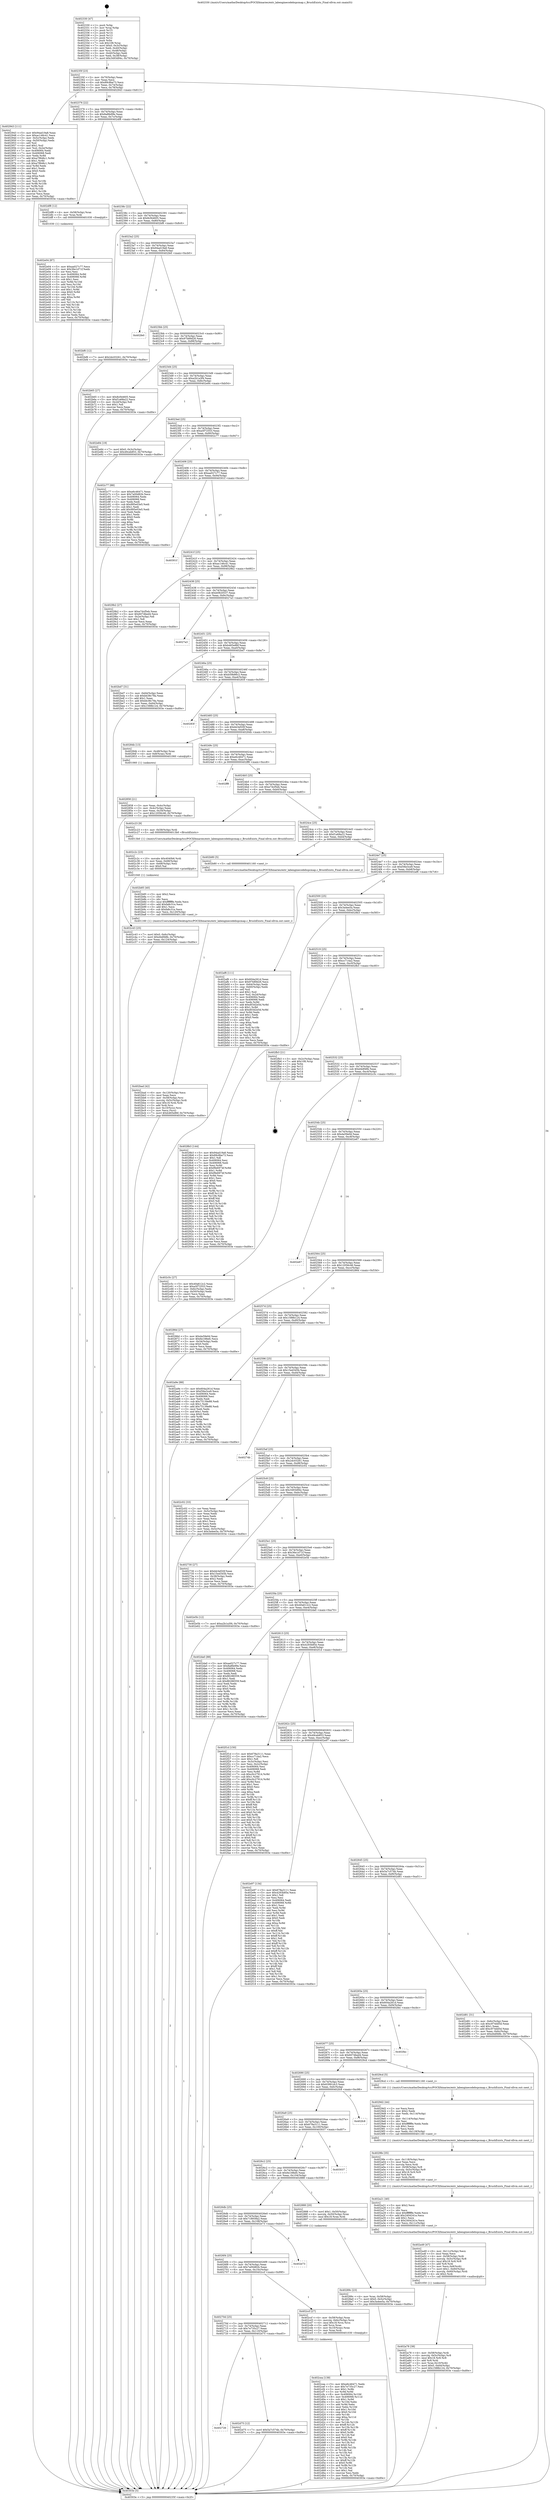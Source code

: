 digraph "0x402330" {
  label = "0x402330 (/mnt/c/Users/mathe/Desktop/tcc/POCII/binaries/extr_labenginecodebspcmap.c_BrushExists_Final-ollvm.out::main(0))"
  labelloc = "t"
  node[shape=record]

  Entry [label="",width=0.3,height=0.3,shape=circle,fillcolor=black,style=filled]
  "0x40235f" [label="{
     0x40235f [23]\l
     | [instrs]\l
     &nbsp;&nbsp;0x40235f \<+3\>: mov -0x70(%rbp),%eax\l
     &nbsp;&nbsp;0x402362 \<+2\>: mov %eax,%ecx\l
     &nbsp;&nbsp;0x402364 \<+6\>: sub $0x89c8be73,%ecx\l
     &nbsp;&nbsp;0x40236a \<+3\>: mov %eax,-0x74(%rbp)\l
     &nbsp;&nbsp;0x40236d \<+3\>: mov %ecx,-0x78(%rbp)\l
     &nbsp;&nbsp;0x402370 \<+6\>: je 0000000000402943 \<main+0x613\>\l
  }"]
  "0x402943" [label="{
     0x402943 [111]\l
     | [instrs]\l
     &nbsp;&nbsp;0x402943 \<+5\>: mov $0x94ad19a8,%eax\l
     &nbsp;&nbsp;0x402948 \<+5\>: mov $0xac146c41,%ecx\l
     &nbsp;&nbsp;0x40294d \<+3\>: mov -0x5c(%rbp),%edx\l
     &nbsp;&nbsp;0x402950 \<+3\>: cmp -0x50(%rbp),%edx\l
     &nbsp;&nbsp;0x402953 \<+4\>: setl %sil\l
     &nbsp;&nbsp;0x402957 \<+4\>: and $0x1,%sil\l
     &nbsp;&nbsp;0x40295b \<+4\>: mov %sil,-0x2e(%rbp)\l
     &nbsp;&nbsp;0x40295f \<+7\>: mov 0x406064,%edx\l
     &nbsp;&nbsp;0x402966 \<+7\>: mov 0x406068,%edi\l
     &nbsp;&nbsp;0x40296d \<+3\>: mov %edx,%r8d\l
     &nbsp;&nbsp;0x402970 \<+7\>: add $0xa7f848c1,%r8d\l
     &nbsp;&nbsp;0x402977 \<+4\>: sub $0x1,%r8d\l
     &nbsp;&nbsp;0x40297b \<+7\>: sub $0xa7f848c1,%r8d\l
     &nbsp;&nbsp;0x402982 \<+4\>: imul %r8d,%edx\l
     &nbsp;&nbsp;0x402986 \<+3\>: and $0x1,%edx\l
     &nbsp;&nbsp;0x402989 \<+3\>: cmp $0x0,%edx\l
     &nbsp;&nbsp;0x40298c \<+4\>: sete %sil\l
     &nbsp;&nbsp;0x402990 \<+3\>: cmp $0xa,%edi\l
     &nbsp;&nbsp;0x402993 \<+4\>: setl %r9b\l
     &nbsp;&nbsp;0x402997 \<+3\>: mov %sil,%r10b\l
     &nbsp;&nbsp;0x40299a \<+3\>: and %r9b,%r10b\l
     &nbsp;&nbsp;0x40299d \<+3\>: xor %r9b,%sil\l
     &nbsp;&nbsp;0x4029a0 \<+3\>: or %sil,%r10b\l
     &nbsp;&nbsp;0x4029a3 \<+4\>: test $0x1,%r10b\l
     &nbsp;&nbsp;0x4029a7 \<+3\>: cmovne %ecx,%eax\l
     &nbsp;&nbsp;0x4029aa \<+3\>: mov %eax,-0x70(%rbp)\l
     &nbsp;&nbsp;0x4029ad \<+5\>: jmp 000000000040303e \<main+0xd0e\>\l
  }"]
  "0x402376" [label="{
     0x402376 [22]\l
     | [instrs]\l
     &nbsp;&nbsp;0x402376 \<+5\>: jmp 000000000040237b \<main+0x4b\>\l
     &nbsp;&nbsp;0x40237b \<+3\>: mov -0x74(%rbp),%eax\l
     &nbsp;&nbsp;0x40237e \<+5\>: sub $0x8a8fe99e,%eax\l
     &nbsp;&nbsp;0x402383 \<+3\>: mov %eax,-0x7c(%rbp)\l
     &nbsp;&nbsp;0x402386 \<+6\>: je 0000000000402df8 \<main+0xac8\>\l
  }"]
  Exit [label="",width=0.3,height=0.3,shape=circle,fillcolor=black,style=filled,peripheries=2]
  "0x402df8" [label="{
     0x402df8 [12]\l
     | [instrs]\l
     &nbsp;&nbsp;0x402df8 \<+4\>: mov -0x58(%rbp),%rax\l
     &nbsp;&nbsp;0x402dfc \<+3\>: mov %rax,%rdi\l
     &nbsp;&nbsp;0x402dff \<+5\>: call 0000000000401030 \<free@plt\>\l
     | [calls]\l
     &nbsp;&nbsp;0x401030 \{1\} (unknown)\l
  }"]
  "0x40238c" [label="{
     0x40238c [22]\l
     | [instrs]\l
     &nbsp;&nbsp;0x40238c \<+5\>: jmp 0000000000402391 \<main+0x61\>\l
     &nbsp;&nbsp;0x402391 \<+3\>: mov -0x74(%rbp),%eax\l
     &nbsp;&nbsp;0x402394 \<+5\>: sub $0x8cf44605,%eax\l
     &nbsp;&nbsp;0x402399 \<+3\>: mov %eax,-0x80(%rbp)\l
     &nbsp;&nbsp;0x40239c \<+6\>: je 0000000000402bf6 \<main+0x8c6\>\l
  }"]
  "0x402e04" [label="{
     0x402e04 [87]\l
     | [instrs]\l
     &nbsp;&nbsp;0x402e04 \<+5\>: mov $0xaa027c77,%ecx\l
     &nbsp;&nbsp;0x402e09 \<+5\>: mov $0x36e1d71f,%edx\l
     &nbsp;&nbsp;0x402e0e \<+2\>: xor %esi,%esi\l
     &nbsp;&nbsp;0x402e10 \<+8\>: mov 0x406064,%r8d\l
     &nbsp;&nbsp;0x402e18 \<+8\>: mov 0x406068,%r9d\l
     &nbsp;&nbsp;0x402e20 \<+3\>: sub $0x1,%esi\l
     &nbsp;&nbsp;0x402e23 \<+3\>: mov %r8d,%r10d\l
     &nbsp;&nbsp;0x402e26 \<+3\>: add %esi,%r10d\l
     &nbsp;&nbsp;0x402e29 \<+4\>: imul %r10d,%r8d\l
     &nbsp;&nbsp;0x402e2d \<+4\>: and $0x1,%r8d\l
     &nbsp;&nbsp;0x402e31 \<+4\>: cmp $0x0,%r8d\l
     &nbsp;&nbsp;0x402e35 \<+4\>: sete %r11b\l
     &nbsp;&nbsp;0x402e39 \<+4\>: cmp $0xa,%r9d\l
     &nbsp;&nbsp;0x402e3d \<+3\>: setl %bl\l
     &nbsp;&nbsp;0x402e40 \<+3\>: mov %r11b,%r14b\l
     &nbsp;&nbsp;0x402e43 \<+3\>: and %bl,%r14b\l
     &nbsp;&nbsp;0x402e46 \<+3\>: xor %bl,%r11b\l
     &nbsp;&nbsp;0x402e49 \<+3\>: or %r11b,%r14b\l
     &nbsp;&nbsp;0x402e4c \<+4\>: test $0x1,%r14b\l
     &nbsp;&nbsp;0x402e50 \<+3\>: cmovne %edx,%ecx\l
     &nbsp;&nbsp;0x402e53 \<+3\>: mov %ecx,-0x70(%rbp)\l
     &nbsp;&nbsp;0x402e56 \<+5\>: jmp 000000000040303e \<main+0xd0e\>\l
  }"]
  "0x402bf6" [label="{
     0x402bf6 [12]\l
     | [instrs]\l
     &nbsp;&nbsp;0x402bf6 \<+7\>: movl $0x2dc03261,-0x70(%rbp)\l
     &nbsp;&nbsp;0x402bfd \<+5\>: jmp 000000000040303e \<main+0xd0e\>\l
  }"]
  "0x4023a2" [label="{
     0x4023a2 [25]\l
     | [instrs]\l
     &nbsp;&nbsp;0x4023a2 \<+5\>: jmp 00000000004023a7 \<main+0x77\>\l
     &nbsp;&nbsp;0x4023a7 \<+3\>: mov -0x74(%rbp),%eax\l
     &nbsp;&nbsp;0x4023aa \<+5\>: sub $0x94ad19a8,%eax\l
     &nbsp;&nbsp;0x4023af \<+6\>: mov %eax,-0x84(%rbp)\l
     &nbsp;&nbsp;0x4023b5 \<+6\>: je 0000000000402fe0 \<main+0xcb0\>\l
  }"]
  "0x402726" [label="{
     0x402726\l
  }", style=dashed]
  "0x402fe0" [label="{
     0x402fe0\l
  }", style=dashed]
  "0x4023bb" [label="{
     0x4023bb [25]\l
     | [instrs]\l
     &nbsp;&nbsp;0x4023bb \<+5\>: jmp 00000000004023c0 \<main+0x90\>\l
     &nbsp;&nbsp;0x4023c0 \<+3\>: mov -0x74(%rbp),%eax\l
     &nbsp;&nbsp;0x4023c3 \<+5\>: sub $0x97b89d26,%eax\l
     &nbsp;&nbsp;0x4023c8 \<+6\>: mov %eax,-0x88(%rbp)\l
     &nbsp;&nbsp;0x4023ce \<+6\>: je 0000000000402b65 \<main+0x835\>\l
  }"]
  "0x402d75" [label="{
     0x402d75 [12]\l
     | [instrs]\l
     &nbsp;&nbsp;0x402d75 \<+7\>: movl $0x5a7c574b,-0x70(%rbp)\l
     &nbsp;&nbsp;0x402d7c \<+5\>: jmp 000000000040303e \<main+0xd0e\>\l
  }"]
  "0x402b65" [label="{
     0x402b65 [27]\l
     | [instrs]\l
     &nbsp;&nbsp;0x402b65 \<+5\>: mov $0x8cf44605,%eax\l
     &nbsp;&nbsp;0x402b6a \<+5\>: mov $0xf1a68a22,%ecx\l
     &nbsp;&nbsp;0x402b6f \<+3\>: mov -0x2d(%rbp),%dl\l
     &nbsp;&nbsp;0x402b72 \<+3\>: test $0x1,%dl\l
     &nbsp;&nbsp;0x402b75 \<+3\>: cmovne %ecx,%eax\l
     &nbsp;&nbsp;0x402b78 \<+3\>: mov %eax,-0x70(%rbp)\l
     &nbsp;&nbsp;0x402b7b \<+5\>: jmp 000000000040303e \<main+0xd0e\>\l
  }"]
  "0x4023d4" [label="{
     0x4023d4 [25]\l
     | [instrs]\l
     &nbsp;&nbsp;0x4023d4 \<+5\>: jmp 00000000004023d9 \<main+0xa9\>\l
     &nbsp;&nbsp;0x4023d9 \<+3\>: mov -0x74(%rbp),%eax\l
     &nbsp;&nbsp;0x4023dc \<+5\>: sub $0xa2b1a3f4,%eax\l
     &nbsp;&nbsp;0x4023e1 \<+6\>: mov %eax,-0x8c(%rbp)\l
     &nbsp;&nbsp;0x4023e7 \<+6\>: je 0000000000402e84 \<main+0xb54\>\l
  }"]
  "0x402cea" [label="{
     0x402cea [139]\l
     | [instrs]\l
     &nbsp;&nbsp;0x402cea \<+5\>: mov $0xe6c46471,%edx\l
     &nbsp;&nbsp;0x402cef \<+5\>: mov $0x7e735c27,%esi\l
     &nbsp;&nbsp;0x402cf4 \<+3\>: mov $0x1,%r8b\l
     &nbsp;&nbsp;0x402cf7 \<+3\>: xor %r9d,%r9d\l
     &nbsp;&nbsp;0x402cfa \<+8\>: mov 0x406064,%r10d\l
     &nbsp;&nbsp;0x402d02 \<+8\>: mov 0x406068,%r11d\l
     &nbsp;&nbsp;0x402d0a \<+4\>: sub $0x1,%r9d\l
     &nbsp;&nbsp;0x402d0e \<+3\>: mov %r10d,%ebx\l
     &nbsp;&nbsp;0x402d11 \<+3\>: add %r9d,%ebx\l
     &nbsp;&nbsp;0x402d14 \<+4\>: imul %ebx,%r10d\l
     &nbsp;&nbsp;0x402d18 \<+4\>: and $0x1,%r10d\l
     &nbsp;&nbsp;0x402d1c \<+4\>: cmp $0x0,%r10d\l
     &nbsp;&nbsp;0x402d20 \<+4\>: sete %r14b\l
     &nbsp;&nbsp;0x402d24 \<+4\>: cmp $0xa,%r11d\l
     &nbsp;&nbsp;0x402d28 \<+4\>: setl %r15b\l
     &nbsp;&nbsp;0x402d2c \<+3\>: mov %r14b,%r12b\l
     &nbsp;&nbsp;0x402d2f \<+4\>: xor $0xff,%r12b\l
     &nbsp;&nbsp;0x402d33 \<+3\>: mov %r15b,%r13b\l
     &nbsp;&nbsp;0x402d36 \<+4\>: xor $0xff,%r13b\l
     &nbsp;&nbsp;0x402d3a \<+4\>: xor $0x0,%r8b\l
     &nbsp;&nbsp;0x402d3e \<+3\>: mov %r12b,%al\l
     &nbsp;&nbsp;0x402d41 \<+2\>: and $0x0,%al\l
     &nbsp;&nbsp;0x402d43 \<+3\>: and %r8b,%r14b\l
     &nbsp;&nbsp;0x402d46 \<+3\>: mov %r13b,%cl\l
     &nbsp;&nbsp;0x402d49 \<+3\>: and $0x0,%cl\l
     &nbsp;&nbsp;0x402d4c \<+3\>: and %r8b,%r15b\l
     &nbsp;&nbsp;0x402d4f \<+3\>: or %r14b,%al\l
     &nbsp;&nbsp;0x402d52 \<+3\>: or %r15b,%cl\l
     &nbsp;&nbsp;0x402d55 \<+2\>: xor %cl,%al\l
     &nbsp;&nbsp;0x402d57 \<+3\>: or %r13b,%r12b\l
     &nbsp;&nbsp;0x402d5a \<+4\>: xor $0xff,%r12b\l
     &nbsp;&nbsp;0x402d5e \<+4\>: or $0x0,%r8b\l
     &nbsp;&nbsp;0x402d62 \<+3\>: and %r8b,%r12b\l
     &nbsp;&nbsp;0x402d65 \<+3\>: or %r12b,%al\l
     &nbsp;&nbsp;0x402d68 \<+2\>: test $0x1,%al\l
     &nbsp;&nbsp;0x402d6a \<+3\>: cmovne %esi,%edx\l
     &nbsp;&nbsp;0x402d6d \<+3\>: mov %edx,-0x70(%rbp)\l
     &nbsp;&nbsp;0x402d70 \<+5\>: jmp 000000000040303e \<main+0xd0e\>\l
  }"]
  "0x402e84" [label="{
     0x402e84 [19]\l
     | [instrs]\l
     &nbsp;&nbsp;0x402e84 \<+7\>: movl $0x0,-0x3c(%rbp)\l
     &nbsp;&nbsp;0x402e8b \<+7\>: movl $0x49ceb853,-0x70(%rbp)\l
     &nbsp;&nbsp;0x402e92 \<+5\>: jmp 000000000040303e \<main+0xd0e\>\l
  }"]
  "0x4023ed" [label="{
     0x4023ed [25]\l
     | [instrs]\l
     &nbsp;&nbsp;0x4023ed \<+5\>: jmp 00000000004023f2 \<main+0xc2\>\l
     &nbsp;&nbsp;0x4023f2 \<+3\>: mov -0x74(%rbp),%eax\l
     &nbsp;&nbsp;0x4023f5 \<+5\>: sub $0xa5f72553,%eax\l
     &nbsp;&nbsp;0x4023fa \<+6\>: mov %eax,-0x90(%rbp)\l
     &nbsp;&nbsp;0x402400 \<+6\>: je 0000000000402c77 \<main+0x947\>\l
  }"]
  "0x40270d" [label="{
     0x40270d [25]\l
     | [instrs]\l
     &nbsp;&nbsp;0x40270d \<+5\>: jmp 0000000000402712 \<main+0x3e2\>\l
     &nbsp;&nbsp;0x402712 \<+3\>: mov -0x74(%rbp),%eax\l
     &nbsp;&nbsp;0x402715 \<+5\>: sub $0x7e735c27,%eax\l
     &nbsp;&nbsp;0x40271a \<+6\>: mov %eax,-0x110(%rbp)\l
     &nbsp;&nbsp;0x402720 \<+6\>: je 0000000000402d75 \<main+0xa45\>\l
  }"]
  "0x402c77" [label="{
     0x402c77 [88]\l
     | [instrs]\l
     &nbsp;&nbsp;0x402c77 \<+5\>: mov $0xe6c46471,%eax\l
     &nbsp;&nbsp;0x402c7c \<+5\>: mov $0x7a00d82b,%ecx\l
     &nbsp;&nbsp;0x402c81 \<+7\>: mov 0x406064,%edx\l
     &nbsp;&nbsp;0x402c88 \<+7\>: mov 0x406068,%esi\l
     &nbsp;&nbsp;0x402c8f \<+2\>: mov %edx,%edi\l
     &nbsp;&nbsp;0x402c91 \<+6\>: sub $0x995e03e5,%edi\l
     &nbsp;&nbsp;0x402c97 \<+3\>: sub $0x1,%edi\l
     &nbsp;&nbsp;0x402c9a \<+6\>: add $0x995e03e5,%edi\l
     &nbsp;&nbsp;0x402ca0 \<+3\>: imul %edi,%edx\l
     &nbsp;&nbsp;0x402ca3 \<+3\>: and $0x1,%edx\l
     &nbsp;&nbsp;0x402ca6 \<+3\>: cmp $0x0,%edx\l
     &nbsp;&nbsp;0x402ca9 \<+4\>: sete %r8b\l
     &nbsp;&nbsp;0x402cad \<+3\>: cmp $0xa,%esi\l
     &nbsp;&nbsp;0x402cb0 \<+4\>: setl %r9b\l
     &nbsp;&nbsp;0x402cb4 \<+3\>: mov %r8b,%r10b\l
     &nbsp;&nbsp;0x402cb7 \<+3\>: and %r9b,%r10b\l
     &nbsp;&nbsp;0x402cba \<+3\>: xor %r9b,%r8b\l
     &nbsp;&nbsp;0x402cbd \<+3\>: or %r8b,%r10b\l
     &nbsp;&nbsp;0x402cc0 \<+4\>: test $0x1,%r10b\l
     &nbsp;&nbsp;0x402cc4 \<+3\>: cmovne %ecx,%eax\l
     &nbsp;&nbsp;0x402cc7 \<+3\>: mov %eax,-0x70(%rbp)\l
     &nbsp;&nbsp;0x402cca \<+5\>: jmp 000000000040303e \<main+0xd0e\>\l
  }"]
  "0x402406" [label="{
     0x402406 [25]\l
     | [instrs]\l
     &nbsp;&nbsp;0x402406 \<+5\>: jmp 000000000040240b \<main+0xdb\>\l
     &nbsp;&nbsp;0x40240b \<+3\>: mov -0x74(%rbp),%eax\l
     &nbsp;&nbsp;0x40240e \<+5\>: sub $0xaa027c77,%eax\l
     &nbsp;&nbsp;0x402413 \<+6\>: mov %eax,-0x94(%rbp)\l
     &nbsp;&nbsp;0x402419 \<+6\>: je 000000000040301f \<main+0xcef\>\l
  }"]
  "0x402ccf" [label="{
     0x402ccf [27]\l
     | [instrs]\l
     &nbsp;&nbsp;0x402ccf \<+4\>: mov -0x58(%rbp),%rax\l
     &nbsp;&nbsp;0x402cd3 \<+4\>: movslq -0x6c(%rbp),%rcx\l
     &nbsp;&nbsp;0x402cd7 \<+4\>: imul $0x18,%rcx,%rcx\l
     &nbsp;&nbsp;0x402cdb \<+3\>: add %rcx,%rax\l
     &nbsp;&nbsp;0x402cde \<+4\>: mov 0x10(%rax),%rax\l
     &nbsp;&nbsp;0x402ce2 \<+3\>: mov %rax,%rdi\l
     &nbsp;&nbsp;0x402ce5 \<+5\>: call 0000000000401030 \<free@plt\>\l
     | [calls]\l
     &nbsp;&nbsp;0x401030 \{1\} (unknown)\l
  }"]
  "0x40301f" [label="{
     0x40301f\l
  }", style=dashed]
  "0x40241f" [label="{
     0x40241f [25]\l
     | [instrs]\l
     &nbsp;&nbsp;0x40241f \<+5\>: jmp 0000000000402424 \<main+0xf4\>\l
     &nbsp;&nbsp;0x402424 \<+3\>: mov -0x74(%rbp),%eax\l
     &nbsp;&nbsp;0x402427 \<+5\>: sub $0xac146c41,%eax\l
     &nbsp;&nbsp;0x40242c \<+6\>: mov %eax,-0x98(%rbp)\l
     &nbsp;&nbsp;0x402432 \<+6\>: je 00000000004029b2 \<main+0x682\>\l
  }"]
  "0x4026f4" [label="{
     0x4026f4 [25]\l
     | [instrs]\l
     &nbsp;&nbsp;0x4026f4 \<+5\>: jmp 00000000004026f9 \<main+0x3c9\>\l
     &nbsp;&nbsp;0x4026f9 \<+3\>: mov -0x74(%rbp),%eax\l
     &nbsp;&nbsp;0x4026fc \<+5\>: sub $0x7a00d82b,%eax\l
     &nbsp;&nbsp;0x402701 \<+6\>: mov %eax,-0x10c(%rbp)\l
     &nbsp;&nbsp;0x402707 \<+6\>: je 0000000000402ccf \<main+0x99f\>\l
  }"]
  "0x4029b2" [label="{
     0x4029b2 [27]\l
     | [instrs]\l
     &nbsp;&nbsp;0x4029b2 \<+5\>: mov $0xe7dcf5eb,%eax\l
     &nbsp;&nbsp;0x4029b7 \<+5\>: mov $0x607dbed4,%ecx\l
     &nbsp;&nbsp;0x4029bc \<+3\>: mov -0x2e(%rbp),%dl\l
     &nbsp;&nbsp;0x4029bf \<+3\>: test $0x1,%dl\l
     &nbsp;&nbsp;0x4029c2 \<+3\>: cmovne %ecx,%eax\l
     &nbsp;&nbsp;0x4029c5 \<+3\>: mov %eax,-0x70(%rbp)\l
     &nbsp;&nbsp;0x4029c8 \<+5\>: jmp 000000000040303e \<main+0xd0e\>\l
  }"]
  "0x402438" [label="{
     0x402438 [25]\l
     | [instrs]\l
     &nbsp;&nbsp;0x402438 \<+5\>: jmp 000000000040243d \<main+0x10d\>\l
     &nbsp;&nbsp;0x40243d \<+3\>: mov -0x74(%rbp),%eax\l
     &nbsp;&nbsp;0x402440 \<+5\>: sub $0xb0820537,%eax\l
     &nbsp;&nbsp;0x402445 \<+6\>: mov %eax,-0x9c(%rbp)\l
     &nbsp;&nbsp;0x40244b \<+6\>: je 00000000004027a3 \<main+0x473\>\l
  }"]
  "0x402e73" [label="{
     0x402e73\l
  }", style=dashed]
  "0x4027a3" [label="{
     0x4027a3\l
  }", style=dashed]
  "0x402451" [label="{
     0x402451 [25]\l
     | [instrs]\l
     &nbsp;&nbsp;0x402451 \<+5\>: jmp 0000000000402456 \<main+0x126\>\l
     &nbsp;&nbsp;0x402456 \<+3\>: mov -0x74(%rbp),%eax\l
     &nbsp;&nbsp;0x402459 \<+5\>: sub $0xb465e86f,%eax\l
     &nbsp;&nbsp;0x40245e \<+6\>: mov %eax,-0xa0(%rbp)\l
     &nbsp;&nbsp;0x402464 \<+6\>: je 0000000000402bd7 \<main+0x8a7\>\l
  }"]
  "0x402c43" [label="{
     0x402c43 [25]\l
     | [instrs]\l
     &nbsp;&nbsp;0x402c43 \<+7\>: movl $0x0,-0x6c(%rbp)\l
     &nbsp;&nbsp;0x402c4a \<+7\>: movl $0xd4df48b,-0x70(%rbp)\l
     &nbsp;&nbsp;0x402c51 \<+6\>: mov %eax,-0x124(%rbp)\l
     &nbsp;&nbsp;0x402c57 \<+5\>: jmp 000000000040303e \<main+0xd0e\>\l
  }"]
  "0x402bd7" [label="{
     0x402bd7 [31]\l
     | [instrs]\l
     &nbsp;&nbsp;0x402bd7 \<+3\>: mov -0x64(%rbp),%eax\l
     &nbsp;&nbsp;0x402bda \<+5\>: sub $0xbb38c78a,%eax\l
     &nbsp;&nbsp;0x402bdf \<+3\>: add $0x1,%eax\l
     &nbsp;&nbsp;0x402be2 \<+5\>: add $0xbb38c78a,%eax\l
     &nbsp;&nbsp;0x402be7 \<+3\>: mov %eax,-0x64(%rbp)\l
     &nbsp;&nbsp;0x402bea \<+7\>: movl $0x1588b124,-0x70(%rbp)\l
     &nbsp;&nbsp;0x402bf1 \<+5\>: jmp 000000000040303e \<main+0xd0e\>\l
  }"]
  "0x40246a" [label="{
     0x40246a [25]\l
     | [instrs]\l
     &nbsp;&nbsp;0x40246a \<+5\>: jmp 000000000040246f \<main+0x13f\>\l
     &nbsp;&nbsp;0x40246f \<+3\>: mov -0x74(%rbp),%eax\l
     &nbsp;&nbsp;0x402472 \<+5\>: sub $0xb59b86c2,%eax\l
     &nbsp;&nbsp;0x402477 \<+6\>: mov %eax,-0xa4(%rbp)\l
     &nbsp;&nbsp;0x40247d \<+6\>: je 000000000040283f \<main+0x50f\>\l
  }"]
  "0x402c2c" [label="{
     0x402c2c [23]\l
     | [instrs]\l
     &nbsp;&nbsp;0x402c2c \<+10\>: movabs $0x4040b6,%rdi\l
     &nbsp;&nbsp;0x402c36 \<+3\>: mov %eax,-0x68(%rbp)\l
     &nbsp;&nbsp;0x402c39 \<+3\>: mov -0x68(%rbp),%esi\l
     &nbsp;&nbsp;0x402c3c \<+2\>: mov $0x0,%al\l
     &nbsp;&nbsp;0x402c3e \<+5\>: call 0000000000401040 \<printf@plt\>\l
     | [calls]\l
     &nbsp;&nbsp;0x401040 \{1\} (unknown)\l
  }"]
  "0x40283f" [label="{
     0x40283f\l
  }", style=dashed]
  "0x402483" [label="{
     0x402483 [25]\l
     | [instrs]\l
     &nbsp;&nbsp;0x402483 \<+5\>: jmp 0000000000402488 \<main+0x158\>\l
     &nbsp;&nbsp;0x402488 \<+3\>: mov -0x74(%rbp),%eax\l
     &nbsp;&nbsp;0x40248b \<+5\>: sub $0xbb3ef20f,%eax\l
     &nbsp;&nbsp;0x402490 \<+6\>: mov %eax,-0xa8(%rbp)\l
     &nbsp;&nbsp;0x402496 \<+6\>: je 000000000040284b \<main+0x51b\>\l
  }"]
  "0x402bad" [label="{
     0x402bad [42]\l
     | [instrs]\l
     &nbsp;&nbsp;0x402bad \<+6\>: mov -0x120(%rbp),%ecx\l
     &nbsp;&nbsp;0x402bb3 \<+3\>: imul %eax,%ecx\l
     &nbsp;&nbsp;0x402bb6 \<+4\>: mov -0x58(%rbp),%rsi\l
     &nbsp;&nbsp;0x402bba \<+4\>: movslq -0x5c(%rbp),%rdi\l
     &nbsp;&nbsp;0x402bbe \<+4\>: imul $0x18,%rdi,%rdi\l
     &nbsp;&nbsp;0x402bc2 \<+3\>: add %rdi,%rsi\l
     &nbsp;&nbsp;0x402bc5 \<+4\>: mov 0x10(%rsi),%rsi\l
     &nbsp;&nbsp;0x402bc9 \<+2\>: mov %ecx,(%rsi)\l
     &nbsp;&nbsp;0x402bcb \<+7\>: movl $0xb465e86f,-0x70(%rbp)\l
     &nbsp;&nbsp;0x402bd2 \<+5\>: jmp 000000000040303e \<main+0xd0e\>\l
  }"]
  "0x40284b" [label="{
     0x40284b [13]\l
     | [instrs]\l
     &nbsp;&nbsp;0x40284b \<+4\>: mov -0x48(%rbp),%rax\l
     &nbsp;&nbsp;0x40284f \<+4\>: mov 0x8(%rax),%rdi\l
     &nbsp;&nbsp;0x402853 \<+5\>: call 0000000000401060 \<atoi@plt\>\l
     | [calls]\l
     &nbsp;&nbsp;0x401060 \{1\} (unknown)\l
  }"]
  "0x40249c" [label="{
     0x40249c [25]\l
     | [instrs]\l
     &nbsp;&nbsp;0x40249c \<+5\>: jmp 00000000004024a1 \<main+0x171\>\l
     &nbsp;&nbsp;0x4024a1 \<+3\>: mov -0x74(%rbp),%eax\l
     &nbsp;&nbsp;0x4024a4 \<+5\>: sub $0xe6c46471,%eax\l
     &nbsp;&nbsp;0x4024a9 \<+6\>: mov %eax,-0xac(%rbp)\l
     &nbsp;&nbsp;0x4024af \<+6\>: je 0000000000402ff8 \<main+0xcc8\>\l
  }"]
  "0x402b85" [label="{
     0x402b85 [40]\l
     | [instrs]\l
     &nbsp;&nbsp;0x402b85 \<+5\>: mov $0x2,%ecx\l
     &nbsp;&nbsp;0x402b8a \<+1\>: cltd\l
     &nbsp;&nbsp;0x402b8b \<+2\>: idiv %ecx\l
     &nbsp;&nbsp;0x402b8d \<+6\>: imul $0xfffffffe,%edx,%ecx\l
     &nbsp;&nbsp;0x402b93 \<+6\>: add $0xfa8c31e,%ecx\l
     &nbsp;&nbsp;0x402b99 \<+3\>: add $0x1,%ecx\l
     &nbsp;&nbsp;0x402b9c \<+6\>: sub $0xfa8c31e,%ecx\l
     &nbsp;&nbsp;0x402ba2 \<+6\>: mov %ecx,-0x120(%rbp)\l
     &nbsp;&nbsp;0x402ba8 \<+5\>: call 0000000000401160 \<next_i\>\l
     | [calls]\l
     &nbsp;&nbsp;0x401160 \{1\} (/mnt/c/Users/mathe/Desktop/tcc/POCII/binaries/extr_labenginecodebspcmap.c_BrushExists_Final-ollvm.out::next_i)\l
  }"]
  "0x402ff8" [label="{
     0x402ff8\l
  }", style=dashed]
  "0x4024b5" [label="{
     0x4024b5 [25]\l
     | [instrs]\l
     &nbsp;&nbsp;0x4024b5 \<+5\>: jmp 00000000004024ba \<main+0x18a\>\l
     &nbsp;&nbsp;0x4024ba \<+3\>: mov -0x74(%rbp),%eax\l
     &nbsp;&nbsp;0x4024bd \<+5\>: sub $0xe7dcf5eb,%eax\l
     &nbsp;&nbsp;0x4024c2 \<+6\>: mov %eax,-0xb0(%rbp)\l
     &nbsp;&nbsp;0x4024c8 \<+6\>: je 0000000000402c23 \<main+0x8f3\>\l
  }"]
  "0x402a78" [label="{
     0x402a78 [38]\l
     | [instrs]\l
     &nbsp;&nbsp;0x402a78 \<+4\>: mov -0x58(%rbp),%rdi\l
     &nbsp;&nbsp;0x402a7c \<+4\>: movslq -0x5c(%rbp),%r8\l
     &nbsp;&nbsp;0x402a80 \<+4\>: imul $0x18,%r8,%r8\l
     &nbsp;&nbsp;0x402a84 \<+3\>: add %r8,%rdi\l
     &nbsp;&nbsp;0x402a87 \<+4\>: mov %rax,0x10(%rdi)\l
     &nbsp;&nbsp;0x402a8b \<+7\>: movl $0x0,-0x64(%rbp)\l
     &nbsp;&nbsp;0x402a92 \<+7\>: movl $0x1588b124,-0x70(%rbp)\l
     &nbsp;&nbsp;0x402a99 \<+5\>: jmp 000000000040303e \<main+0xd0e\>\l
  }"]
  "0x402c23" [label="{
     0x402c23 [9]\l
     | [instrs]\l
     &nbsp;&nbsp;0x402c23 \<+4\>: mov -0x58(%rbp),%rdi\l
     &nbsp;&nbsp;0x402c27 \<+5\>: call 00000000004013b0 \<BrushExists\>\l
     | [calls]\l
     &nbsp;&nbsp;0x4013b0 \{1\} (/mnt/c/Users/mathe/Desktop/tcc/POCII/binaries/extr_labenginecodebspcmap.c_BrushExists_Final-ollvm.out::BrushExists)\l
  }"]
  "0x4024ce" [label="{
     0x4024ce [25]\l
     | [instrs]\l
     &nbsp;&nbsp;0x4024ce \<+5\>: jmp 00000000004024d3 \<main+0x1a3\>\l
     &nbsp;&nbsp;0x4024d3 \<+3\>: mov -0x74(%rbp),%eax\l
     &nbsp;&nbsp;0x4024d6 \<+5\>: sub $0xf1a68a22,%eax\l
     &nbsp;&nbsp;0x4024db \<+6\>: mov %eax,-0xb4(%rbp)\l
     &nbsp;&nbsp;0x4024e1 \<+6\>: je 0000000000402b80 \<main+0x850\>\l
  }"]
  "0x402a49" [label="{
     0x402a49 [47]\l
     | [instrs]\l
     &nbsp;&nbsp;0x402a49 \<+6\>: mov -0x11c(%rbp),%ecx\l
     &nbsp;&nbsp;0x402a4f \<+3\>: imul %eax,%ecx\l
     &nbsp;&nbsp;0x402a52 \<+4\>: mov -0x58(%rbp),%rdi\l
     &nbsp;&nbsp;0x402a56 \<+4\>: movslq -0x5c(%rbp),%r8\l
     &nbsp;&nbsp;0x402a5a \<+4\>: imul $0x18,%r8,%r8\l
     &nbsp;&nbsp;0x402a5e \<+3\>: add %r8,%rdi\l
     &nbsp;&nbsp;0x402a61 \<+3\>: mov %ecx,0x8(%rdi)\l
     &nbsp;&nbsp;0x402a64 \<+7\>: movl $0x1,-0x60(%rbp)\l
     &nbsp;&nbsp;0x402a6b \<+4\>: movslq -0x60(%rbp),%rdi\l
     &nbsp;&nbsp;0x402a6f \<+4\>: shl $0x2,%rdi\l
     &nbsp;&nbsp;0x402a73 \<+5\>: call 0000000000401050 \<malloc@plt\>\l
     | [calls]\l
     &nbsp;&nbsp;0x401050 \{1\} (unknown)\l
  }"]
  "0x402b80" [label="{
     0x402b80 [5]\l
     | [instrs]\l
     &nbsp;&nbsp;0x402b80 \<+5\>: call 0000000000401160 \<next_i\>\l
     | [calls]\l
     &nbsp;&nbsp;0x401160 \{1\} (/mnt/c/Users/mathe/Desktop/tcc/POCII/binaries/extr_labenginecodebspcmap.c_BrushExists_Final-ollvm.out::next_i)\l
  }"]
  "0x4024e7" [label="{
     0x4024e7 [25]\l
     | [instrs]\l
     &nbsp;&nbsp;0x4024e7 \<+5\>: jmp 00000000004024ec \<main+0x1bc\>\l
     &nbsp;&nbsp;0x4024ec \<+3\>: mov -0x74(%rbp),%eax\l
     &nbsp;&nbsp;0x4024ef \<+5\>: sub $0xf36e3ce9,%eax\l
     &nbsp;&nbsp;0x4024f4 \<+6\>: mov %eax,-0xb8(%rbp)\l
     &nbsp;&nbsp;0x4024fa \<+6\>: je 0000000000402af6 \<main+0x7c6\>\l
  }"]
  "0x402a21" [label="{
     0x402a21 [40]\l
     | [instrs]\l
     &nbsp;&nbsp;0x402a21 \<+5\>: mov $0x2,%ecx\l
     &nbsp;&nbsp;0x402a26 \<+1\>: cltd\l
     &nbsp;&nbsp;0x402a27 \<+2\>: idiv %ecx\l
     &nbsp;&nbsp;0x402a29 \<+6\>: imul $0xfffffffe,%edx,%ecx\l
     &nbsp;&nbsp;0x402a2f \<+6\>: add $0x2404241e,%ecx\l
     &nbsp;&nbsp;0x402a35 \<+3\>: add $0x1,%ecx\l
     &nbsp;&nbsp;0x402a38 \<+6\>: sub $0x2404241e,%ecx\l
     &nbsp;&nbsp;0x402a3e \<+6\>: mov %ecx,-0x11c(%rbp)\l
     &nbsp;&nbsp;0x402a44 \<+5\>: call 0000000000401160 \<next_i\>\l
     | [calls]\l
     &nbsp;&nbsp;0x401160 \{1\} (/mnt/c/Users/mathe/Desktop/tcc/POCII/binaries/extr_labenginecodebspcmap.c_BrushExists_Final-ollvm.out::next_i)\l
  }"]
  "0x402af6" [label="{
     0x402af6 [111]\l
     | [instrs]\l
     &nbsp;&nbsp;0x402af6 \<+5\>: mov $0x604a261d,%eax\l
     &nbsp;&nbsp;0x402afb \<+5\>: mov $0x97b89d26,%ecx\l
     &nbsp;&nbsp;0x402b00 \<+3\>: mov -0x64(%rbp),%edx\l
     &nbsp;&nbsp;0x402b03 \<+3\>: cmp -0x60(%rbp),%edx\l
     &nbsp;&nbsp;0x402b06 \<+4\>: setl %sil\l
     &nbsp;&nbsp;0x402b0a \<+4\>: and $0x1,%sil\l
     &nbsp;&nbsp;0x402b0e \<+4\>: mov %sil,-0x2d(%rbp)\l
     &nbsp;&nbsp;0x402b12 \<+7\>: mov 0x406064,%edx\l
     &nbsp;&nbsp;0x402b19 \<+7\>: mov 0x406068,%edi\l
     &nbsp;&nbsp;0x402b20 \<+3\>: mov %edx,%r8d\l
     &nbsp;&nbsp;0x402b23 \<+7\>: add $0xd03d2e5d,%r8d\l
     &nbsp;&nbsp;0x402b2a \<+4\>: sub $0x1,%r8d\l
     &nbsp;&nbsp;0x402b2e \<+7\>: sub $0xd03d2e5d,%r8d\l
     &nbsp;&nbsp;0x402b35 \<+4\>: imul %r8d,%edx\l
     &nbsp;&nbsp;0x402b39 \<+3\>: and $0x1,%edx\l
     &nbsp;&nbsp;0x402b3c \<+3\>: cmp $0x0,%edx\l
     &nbsp;&nbsp;0x402b3f \<+4\>: sete %sil\l
     &nbsp;&nbsp;0x402b43 \<+3\>: cmp $0xa,%edi\l
     &nbsp;&nbsp;0x402b46 \<+4\>: setl %r9b\l
     &nbsp;&nbsp;0x402b4a \<+3\>: mov %sil,%r10b\l
     &nbsp;&nbsp;0x402b4d \<+3\>: and %r9b,%r10b\l
     &nbsp;&nbsp;0x402b50 \<+3\>: xor %r9b,%sil\l
     &nbsp;&nbsp;0x402b53 \<+3\>: or %sil,%r10b\l
     &nbsp;&nbsp;0x402b56 \<+4\>: test $0x1,%r10b\l
     &nbsp;&nbsp;0x402b5a \<+3\>: cmovne %ecx,%eax\l
     &nbsp;&nbsp;0x402b5d \<+3\>: mov %eax,-0x70(%rbp)\l
     &nbsp;&nbsp;0x402b60 \<+5\>: jmp 000000000040303e \<main+0xd0e\>\l
  }"]
  "0x402500" [label="{
     0x402500 [25]\l
     | [instrs]\l
     &nbsp;&nbsp;0x402500 \<+5\>: jmp 0000000000402505 \<main+0x1d5\>\l
     &nbsp;&nbsp;0x402505 \<+3\>: mov -0x74(%rbp),%eax\l
     &nbsp;&nbsp;0x402508 \<+5\>: sub $0x3a4ee5a,%eax\l
     &nbsp;&nbsp;0x40250d \<+6\>: mov %eax,-0xbc(%rbp)\l
     &nbsp;&nbsp;0x402513 \<+6\>: je 00000000004028b3 \<main+0x583\>\l
  }"]
  "0x4029fe" [label="{
     0x4029fe [35]\l
     | [instrs]\l
     &nbsp;&nbsp;0x4029fe \<+6\>: mov -0x118(%rbp),%ecx\l
     &nbsp;&nbsp;0x402a04 \<+3\>: imul %eax,%ecx\l
     &nbsp;&nbsp;0x402a07 \<+3\>: movslq %ecx,%rdi\l
     &nbsp;&nbsp;0x402a0a \<+4\>: mov -0x58(%rbp),%r8\l
     &nbsp;&nbsp;0x402a0e \<+4\>: movslq -0x5c(%rbp),%r9\l
     &nbsp;&nbsp;0x402a12 \<+4\>: imul $0x18,%r9,%r9\l
     &nbsp;&nbsp;0x402a16 \<+3\>: add %r9,%r8\l
     &nbsp;&nbsp;0x402a19 \<+3\>: mov %rdi,(%r8)\l
     &nbsp;&nbsp;0x402a1c \<+5\>: call 0000000000401160 \<next_i\>\l
     | [calls]\l
     &nbsp;&nbsp;0x401160 \{1\} (/mnt/c/Users/mathe/Desktop/tcc/POCII/binaries/extr_labenginecodebspcmap.c_BrushExists_Final-ollvm.out::next_i)\l
  }"]
  "0x4028b3" [label="{
     0x4028b3 [144]\l
     | [instrs]\l
     &nbsp;&nbsp;0x4028b3 \<+5\>: mov $0x94ad19a8,%eax\l
     &nbsp;&nbsp;0x4028b8 \<+5\>: mov $0x89c8be73,%ecx\l
     &nbsp;&nbsp;0x4028bd \<+2\>: mov $0x1,%dl\l
     &nbsp;&nbsp;0x4028bf \<+7\>: mov 0x406064,%esi\l
     &nbsp;&nbsp;0x4028c6 \<+7\>: mov 0x406068,%edi\l
     &nbsp;&nbsp;0x4028cd \<+3\>: mov %esi,%r8d\l
     &nbsp;&nbsp;0x4028d0 \<+7\>: sub $0xf9e6974f,%r8d\l
     &nbsp;&nbsp;0x4028d7 \<+4\>: sub $0x1,%r8d\l
     &nbsp;&nbsp;0x4028db \<+7\>: add $0xf9e6974f,%r8d\l
     &nbsp;&nbsp;0x4028e2 \<+4\>: imul %r8d,%esi\l
     &nbsp;&nbsp;0x4028e6 \<+3\>: and $0x1,%esi\l
     &nbsp;&nbsp;0x4028e9 \<+3\>: cmp $0x0,%esi\l
     &nbsp;&nbsp;0x4028ec \<+4\>: sete %r9b\l
     &nbsp;&nbsp;0x4028f0 \<+3\>: cmp $0xa,%edi\l
     &nbsp;&nbsp;0x4028f3 \<+4\>: setl %r10b\l
     &nbsp;&nbsp;0x4028f7 \<+3\>: mov %r9b,%r11b\l
     &nbsp;&nbsp;0x4028fa \<+4\>: xor $0xff,%r11b\l
     &nbsp;&nbsp;0x4028fe \<+3\>: mov %r10b,%bl\l
     &nbsp;&nbsp;0x402901 \<+3\>: xor $0xff,%bl\l
     &nbsp;&nbsp;0x402904 \<+3\>: xor $0x0,%dl\l
     &nbsp;&nbsp;0x402907 \<+3\>: mov %r11b,%r14b\l
     &nbsp;&nbsp;0x40290a \<+4\>: and $0x0,%r14b\l
     &nbsp;&nbsp;0x40290e \<+3\>: and %dl,%r9b\l
     &nbsp;&nbsp;0x402911 \<+3\>: mov %bl,%r15b\l
     &nbsp;&nbsp;0x402914 \<+4\>: and $0x0,%r15b\l
     &nbsp;&nbsp;0x402918 \<+3\>: and %dl,%r10b\l
     &nbsp;&nbsp;0x40291b \<+3\>: or %r9b,%r14b\l
     &nbsp;&nbsp;0x40291e \<+3\>: or %r10b,%r15b\l
     &nbsp;&nbsp;0x402921 \<+3\>: xor %r15b,%r14b\l
     &nbsp;&nbsp;0x402924 \<+3\>: or %bl,%r11b\l
     &nbsp;&nbsp;0x402927 \<+4\>: xor $0xff,%r11b\l
     &nbsp;&nbsp;0x40292b \<+3\>: or $0x0,%dl\l
     &nbsp;&nbsp;0x40292e \<+3\>: and %dl,%r11b\l
     &nbsp;&nbsp;0x402931 \<+3\>: or %r11b,%r14b\l
     &nbsp;&nbsp;0x402934 \<+4\>: test $0x1,%r14b\l
     &nbsp;&nbsp;0x402938 \<+3\>: cmovne %ecx,%eax\l
     &nbsp;&nbsp;0x40293b \<+3\>: mov %eax,-0x70(%rbp)\l
     &nbsp;&nbsp;0x40293e \<+5\>: jmp 000000000040303e \<main+0xd0e\>\l
  }"]
  "0x402519" [label="{
     0x402519 [25]\l
     | [instrs]\l
     &nbsp;&nbsp;0x402519 \<+5\>: jmp 000000000040251e \<main+0x1ee\>\l
     &nbsp;&nbsp;0x40251e \<+3\>: mov -0x74(%rbp),%eax\l
     &nbsp;&nbsp;0x402521 \<+5\>: sub $0xcc714a2,%eax\l
     &nbsp;&nbsp;0x402526 \<+6\>: mov %eax,-0xc0(%rbp)\l
     &nbsp;&nbsp;0x40252c \<+6\>: je 0000000000402fb3 \<main+0xc83\>\l
  }"]
  "0x4029d2" [label="{
     0x4029d2 [44]\l
     | [instrs]\l
     &nbsp;&nbsp;0x4029d2 \<+2\>: xor %ecx,%ecx\l
     &nbsp;&nbsp;0x4029d4 \<+5\>: mov $0x2,%edx\l
     &nbsp;&nbsp;0x4029d9 \<+6\>: mov %edx,-0x114(%rbp)\l
     &nbsp;&nbsp;0x4029df \<+1\>: cltd\l
     &nbsp;&nbsp;0x4029e0 \<+6\>: mov -0x114(%rbp),%esi\l
     &nbsp;&nbsp;0x4029e6 \<+2\>: idiv %esi\l
     &nbsp;&nbsp;0x4029e8 \<+6\>: imul $0xfffffffe,%edx,%edx\l
     &nbsp;&nbsp;0x4029ee \<+3\>: sub $0x1,%ecx\l
     &nbsp;&nbsp;0x4029f1 \<+2\>: sub %ecx,%edx\l
     &nbsp;&nbsp;0x4029f3 \<+6\>: mov %edx,-0x118(%rbp)\l
     &nbsp;&nbsp;0x4029f9 \<+5\>: call 0000000000401160 \<next_i\>\l
     | [calls]\l
     &nbsp;&nbsp;0x401160 \{1\} (/mnt/c/Users/mathe/Desktop/tcc/POCII/binaries/extr_labenginecodebspcmap.c_BrushExists_Final-ollvm.out::next_i)\l
  }"]
  "0x402fb3" [label="{
     0x402fb3 [21]\l
     | [instrs]\l
     &nbsp;&nbsp;0x402fb3 \<+3\>: mov -0x2c(%rbp),%eax\l
     &nbsp;&nbsp;0x402fb6 \<+7\>: add $0x108,%rsp\l
     &nbsp;&nbsp;0x402fbd \<+1\>: pop %rbx\l
     &nbsp;&nbsp;0x402fbe \<+2\>: pop %r12\l
     &nbsp;&nbsp;0x402fc0 \<+2\>: pop %r13\l
     &nbsp;&nbsp;0x402fc2 \<+2\>: pop %r14\l
     &nbsp;&nbsp;0x402fc4 \<+2\>: pop %r15\l
     &nbsp;&nbsp;0x402fc6 \<+1\>: pop %rbp\l
     &nbsp;&nbsp;0x402fc7 \<+1\>: ret\l
  }"]
  "0x402532" [label="{
     0x402532 [25]\l
     | [instrs]\l
     &nbsp;&nbsp;0x402532 \<+5\>: jmp 0000000000402537 \<main+0x207\>\l
     &nbsp;&nbsp;0x402537 \<+3\>: mov -0x74(%rbp),%eax\l
     &nbsp;&nbsp;0x40253a \<+5\>: sub $0xd4df48b,%eax\l
     &nbsp;&nbsp;0x40253f \<+6\>: mov %eax,-0xc4(%rbp)\l
     &nbsp;&nbsp;0x402545 \<+6\>: je 0000000000402c5c \<main+0x92c\>\l
  }"]
  "0x40289c" [label="{
     0x40289c [23]\l
     | [instrs]\l
     &nbsp;&nbsp;0x40289c \<+4\>: mov %rax,-0x58(%rbp)\l
     &nbsp;&nbsp;0x4028a0 \<+7\>: movl $0x0,-0x5c(%rbp)\l
     &nbsp;&nbsp;0x4028a7 \<+7\>: movl $0x3a4ee5a,-0x70(%rbp)\l
     &nbsp;&nbsp;0x4028ae \<+5\>: jmp 000000000040303e \<main+0xd0e\>\l
  }"]
  "0x402c5c" [label="{
     0x402c5c [27]\l
     | [instrs]\l
     &nbsp;&nbsp;0x402c5c \<+5\>: mov $0x40a612c2,%eax\l
     &nbsp;&nbsp;0x402c61 \<+5\>: mov $0xa5f72553,%ecx\l
     &nbsp;&nbsp;0x402c66 \<+3\>: mov -0x6c(%rbp),%edx\l
     &nbsp;&nbsp;0x402c69 \<+3\>: cmp -0x50(%rbp),%edx\l
     &nbsp;&nbsp;0x402c6c \<+3\>: cmovl %ecx,%eax\l
     &nbsp;&nbsp;0x402c6f \<+3\>: mov %eax,-0x70(%rbp)\l
     &nbsp;&nbsp;0x402c72 \<+5\>: jmp 000000000040303e \<main+0xd0e\>\l
  }"]
  "0x40254b" [label="{
     0x40254b [25]\l
     | [instrs]\l
     &nbsp;&nbsp;0x40254b \<+5\>: jmp 0000000000402550 \<main+0x220\>\l
     &nbsp;&nbsp;0x402550 \<+3\>: mov -0x74(%rbp),%eax\l
     &nbsp;&nbsp;0x402553 \<+5\>: sub $0xda59e0d,%eax\l
     &nbsp;&nbsp;0x402558 \<+6\>: mov %eax,-0xc8(%rbp)\l
     &nbsp;&nbsp;0x40255e \<+6\>: je 0000000000402e67 \<main+0xb37\>\l
  }"]
  "0x4026db" [label="{
     0x4026db [25]\l
     | [instrs]\l
     &nbsp;&nbsp;0x4026db \<+5\>: jmp 00000000004026e0 \<main+0x3b0\>\l
     &nbsp;&nbsp;0x4026e0 \<+3\>: mov -0x74(%rbp),%eax\l
     &nbsp;&nbsp;0x4026e3 \<+5\>: sub $0x718939a2,%eax\l
     &nbsp;&nbsp;0x4026e8 \<+6\>: mov %eax,-0x108(%rbp)\l
     &nbsp;&nbsp;0x4026ee \<+6\>: je 0000000000402e73 \<main+0xb43\>\l
  }"]
  "0x402e67" [label="{
     0x402e67\l
  }", style=dashed]
  "0x402564" [label="{
     0x402564 [25]\l
     | [instrs]\l
     &nbsp;&nbsp;0x402564 \<+5\>: jmp 0000000000402569 \<main+0x239\>\l
     &nbsp;&nbsp;0x402569 \<+3\>: mov -0x74(%rbp),%eax\l
     &nbsp;&nbsp;0x40256c \<+5\>: sub $0x12056c46,%eax\l
     &nbsp;&nbsp;0x402571 \<+6\>: mov %eax,-0xcc(%rbp)\l
     &nbsp;&nbsp;0x402577 \<+6\>: je 000000000040286d \<main+0x53d\>\l
  }"]
  "0x402888" [label="{
     0x402888 [20]\l
     | [instrs]\l
     &nbsp;&nbsp;0x402888 \<+7\>: movl $0x1,-0x50(%rbp)\l
     &nbsp;&nbsp;0x40288f \<+4\>: movslq -0x50(%rbp),%rax\l
     &nbsp;&nbsp;0x402893 \<+4\>: imul $0x18,%rax,%rdi\l
     &nbsp;&nbsp;0x402897 \<+5\>: call 0000000000401050 \<malloc@plt\>\l
     | [calls]\l
     &nbsp;&nbsp;0x401050 \{1\} (unknown)\l
  }"]
  "0x40286d" [label="{
     0x40286d [27]\l
     | [instrs]\l
     &nbsp;&nbsp;0x40286d \<+5\>: mov $0xda59e0d,%eax\l
     &nbsp;&nbsp;0x402872 \<+5\>: mov $0x6e188efc,%ecx\l
     &nbsp;&nbsp;0x402877 \<+3\>: mov -0x34(%rbp),%edx\l
     &nbsp;&nbsp;0x40287a \<+3\>: cmp $0x0,%edx\l
     &nbsp;&nbsp;0x40287d \<+3\>: cmove %ecx,%eax\l
     &nbsp;&nbsp;0x402880 \<+3\>: mov %eax,-0x70(%rbp)\l
     &nbsp;&nbsp;0x402883 \<+5\>: jmp 000000000040303e \<main+0xd0e\>\l
  }"]
  "0x40257d" [label="{
     0x40257d [25]\l
     | [instrs]\l
     &nbsp;&nbsp;0x40257d \<+5\>: jmp 0000000000402582 \<main+0x252\>\l
     &nbsp;&nbsp;0x402582 \<+3\>: mov -0x74(%rbp),%eax\l
     &nbsp;&nbsp;0x402585 \<+5\>: sub $0x1588b124,%eax\l
     &nbsp;&nbsp;0x40258a \<+6\>: mov %eax,-0xd0(%rbp)\l
     &nbsp;&nbsp;0x402590 \<+6\>: je 0000000000402a9e \<main+0x76e\>\l
  }"]
  "0x4026c2" [label="{
     0x4026c2 [25]\l
     | [instrs]\l
     &nbsp;&nbsp;0x4026c2 \<+5\>: jmp 00000000004026c7 \<main+0x397\>\l
     &nbsp;&nbsp;0x4026c7 \<+3\>: mov -0x74(%rbp),%eax\l
     &nbsp;&nbsp;0x4026ca \<+5\>: sub $0x6e188efc,%eax\l
     &nbsp;&nbsp;0x4026cf \<+6\>: mov %eax,-0x104(%rbp)\l
     &nbsp;&nbsp;0x4026d5 \<+6\>: je 0000000000402888 \<main+0x558\>\l
  }"]
  "0x402a9e" [label="{
     0x402a9e [88]\l
     | [instrs]\l
     &nbsp;&nbsp;0x402a9e \<+5\>: mov $0x604a261d,%eax\l
     &nbsp;&nbsp;0x402aa3 \<+5\>: mov $0xf36e3ce9,%ecx\l
     &nbsp;&nbsp;0x402aa8 \<+7\>: mov 0x406064,%edx\l
     &nbsp;&nbsp;0x402aaf \<+7\>: mov 0x406068,%esi\l
     &nbsp;&nbsp;0x402ab6 \<+2\>: mov %edx,%edi\l
     &nbsp;&nbsp;0x402ab8 \<+6\>: sub $0x75139e88,%edi\l
     &nbsp;&nbsp;0x402abe \<+3\>: sub $0x1,%edi\l
     &nbsp;&nbsp;0x402ac1 \<+6\>: add $0x75139e88,%edi\l
     &nbsp;&nbsp;0x402ac7 \<+3\>: imul %edi,%edx\l
     &nbsp;&nbsp;0x402aca \<+3\>: and $0x1,%edx\l
     &nbsp;&nbsp;0x402acd \<+3\>: cmp $0x0,%edx\l
     &nbsp;&nbsp;0x402ad0 \<+4\>: sete %r8b\l
     &nbsp;&nbsp;0x402ad4 \<+3\>: cmp $0xa,%esi\l
     &nbsp;&nbsp;0x402ad7 \<+4\>: setl %r9b\l
     &nbsp;&nbsp;0x402adb \<+3\>: mov %r8b,%r10b\l
     &nbsp;&nbsp;0x402ade \<+3\>: and %r9b,%r10b\l
     &nbsp;&nbsp;0x402ae1 \<+3\>: xor %r9b,%r8b\l
     &nbsp;&nbsp;0x402ae4 \<+3\>: or %r8b,%r10b\l
     &nbsp;&nbsp;0x402ae7 \<+4\>: test $0x1,%r10b\l
     &nbsp;&nbsp;0x402aeb \<+3\>: cmovne %ecx,%eax\l
     &nbsp;&nbsp;0x402aee \<+3\>: mov %eax,-0x70(%rbp)\l
     &nbsp;&nbsp;0x402af1 \<+5\>: jmp 000000000040303e \<main+0xd0e\>\l
  }"]
  "0x402596" [label="{
     0x402596 [25]\l
     | [instrs]\l
     &nbsp;&nbsp;0x402596 \<+5\>: jmp 000000000040259b \<main+0x26b\>\l
     &nbsp;&nbsp;0x40259b \<+3\>: mov -0x74(%rbp),%eax\l
     &nbsp;&nbsp;0x40259e \<+5\>: sub $0x15ed345b,%eax\l
     &nbsp;&nbsp;0x4025a3 \<+6\>: mov %eax,-0xd4(%rbp)\l
     &nbsp;&nbsp;0x4025a9 \<+6\>: je 000000000040274b \<main+0x41b\>\l
  }"]
  "0x403037" [label="{
     0x403037\l
  }", style=dashed]
  "0x40274b" [label="{
     0x40274b\l
  }", style=dashed]
  "0x4025af" [label="{
     0x4025af [25]\l
     | [instrs]\l
     &nbsp;&nbsp;0x4025af \<+5\>: jmp 00000000004025b4 \<main+0x284\>\l
     &nbsp;&nbsp;0x4025b4 \<+3\>: mov -0x74(%rbp),%eax\l
     &nbsp;&nbsp;0x4025b7 \<+5\>: sub $0x2dc03261,%eax\l
     &nbsp;&nbsp;0x4025bc \<+6\>: mov %eax,-0xd8(%rbp)\l
     &nbsp;&nbsp;0x4025c2 \<+6\>: je 0000000000402c02 \<main+0x8d2\>\l
  }"]
  "0x4026a9" [label="{
     0x4026a9 [25]\l
     | [instrs]\l
     &nbsp;&nbsp;0x4026a9 \<+5\>: jmp 00000000004026ae \<main+0x37e\>\l
     &nbsp;&nbsp;0x4026ae \<+3\>: mov -0x74(%rbp),%eax\l
     &nbsp;&nbsp;0x4026b1 \<+5\>: sub $0x678a3111,%eax\l
     &nbsp;&nbsp;0x4026b6 \<+6\>: mov %eax,-0x100(%rbp)\l
     &nbsp;&nbsp;0x4026bc \<+6\>: je 0000000000403037 \<main+0xd07\>\l
  }"]
  "0x402c02" [label="{
     0x402c02 [33]\l
     | [instrs]\l
     &nbsp;&nbsp;0x402c02 \<+2\>: xor %eax,%eax\l
     &nbsp;&nbsp;0x402c04 \<+3\>: mov -0x5c(%rbp),%ecx\l
     &nbsp;&nbsp;0x402c07 \<+2\>: mov %eax,%edx\l
     &nbsp;&nbsp;0x402c09 \<+2\>: sub %ecx,%edx\l
     &nbsp;&nbsp;0x402c0b \<+2\>: mov %eax,%ecx\l
     &nbsp;&nbsp;0x402c0d \<+3\>: sub $0x1,%ecx\l
     &nbsp;&nbsp;0x402c10 \<+2\>: add %ecx,%edx\l
     &nbsp;&nbsp;0x402c12 \<+2\>: sub %edx,%eax\l
     &nbsp;&nbsp;0x402c14 \<+3\>: mov %eax,-0x5c(%rbp)\l
     &nbsp;&nbsp;0x402c17 \<+7\>: movl $0x3a4ee5a,-0x70(%rbp)\l
     &nbsp;&nbsp;0x402c1e \<+5\>: jmp 000000000040303e \<main+0xd0e\>\l
  }"]
  "0x4025c8" [label="{
     0x4025c8 [25]\l
     | [instrs]\l
     &nbsp;&nbsp;0x4025c8 \<+5\>: jmp 00000000004025cd \<main+0x29d\>\l
     &nbsp;&nbsp;0x4025cd \<+3\>: mov -0x74(%rbp),%eax\l
     &nbsp;&nbsp;0x4025d0 \<+5\>: sub $0x3493d94c,%eax\l
     &nbsp;&nbsp;0x4025d5 \<+6\>: mov %eax,-0xdc(%rbp)\l
     &nbsp;&nbsp;0x4025db \<+6\>: je 0000000000402730 \<main+0x400\>\l
  }"]
  "0x402fc8" [label="{
     0x402fc8\l
  }", style=dashed]
  "0x402730" [label="{
     0x402730 [27]\l
     | [instrs]\l
     &nbsp;&nbsp;0x402730 \<+5\>: mov $0xbb3ef20f,%eax\l
     &nbsp;&nbsp;0x402735 \<+5\>: mov $0x15ed345b,%ecx\l
     &nbsp;&nbsp;0x40273a \<+3\>: mov -0x38(%rbp),%edx\l
     &nbsp;&nbsp;0x40273d \<+3\>: cmp $0x2,%edx\l
     &nbsp;&nbsp;0x402740 \<+3\>: cmovne %ecx,%eax\l
     &nbsp;&nbsp;0x402743 \<+3\>: mov %eax,-0x70(%rbp)\l
     &nbsp;&nbsp;0x402746 \<+5\>: jmp 000000000040303e \<main+0xd0e\>\l
  }"]
  "0x4025e1" [label="{
     0x4025e1 [25]\l
     | [instrs]\l
     &nbsp;&nbsp;0x4025e1 \<+5\>: jmp 00000000004025e6 \<main+0x2b6\>\l
     &nbsp;&nbsp;0x4025e6 \<+3\>: mov -0x74(%rbp),%eax\l
     &nbsp;&nbsp;0x4025e9 \<+5\>: sub $0x36e1d71f,%eax\l
     &nbsp;&nbsp;0x4025ee \<+6\>: mov %eax,-0xe0(%rbp)\l
     &nbsp;&nbsp;0x4025f4 \<+6\>: je 0000000000402e5b \<main+0xb2b\>\l
  }"]
  "0x40303e" [label="{
     0x40303e [5]\l
     | [instrs]\l
     &nbsp;&nbsp;0x40303e \<+5\>: jmp 000000000040235f \<main+0x2f\>\l
  }"]
  "0x402330" [label="{
     0x402330 [47]\l
     | [instrs]\l
     &nbsp;&nbsp;0x402330 \<+1\>: push %rbp\l
     &nbsp;&nbsp;0x402331 \<+3\>: mov %rsp,%rbp\l
     &nbsp;&nbsp;0x402334 \<+2\>: push %r15\l
     &nbsp;&nbsp;0x402336 \<+2\>: push %r14\l
     &nbsp;&nbsp;0x402338 \<+2\>: push %r13\l
     &nbsp;&nbsp;0x40233a \<+2\>: push %r12\l
     &nbsp;&nbsp;0x40233c \<+1\>: push %rbx\l
     &nbsp;&nbsp;0x40233d \<+7\>: sub $0x108,%rsp\l
     &nbsp;&nbsp;0x402344 \<+7\>: movl $0x0,-0x3c(%rbp)\l
     &nbsp;&nbsp;0x40234b \<+3\>: mov %edi,-0x40(%rbp)\l
     &nbsp;&nbsp;0x40234e \<+4\>: mov %rsi,-0x48(%rbp)\l
     &nbsp;&nbsp;0x402352 \<+3\>: mov -0x40(%rbp),%edi\l
     &nbsp;&nbsp;0x402355 \<+3\>: mov %edi,-0x38(%rbp)\l
     &nbsp;&nbsp;0x402358 \<+7\>: movl $0x3493d94c,-0x70(%rbp)\l
  }"]
  "0x402858" [label="{
     0x402858 [21]\l
     | [instrs]\l
     &nbsp;&nbsp;0x402858 \<+3\>: mov %eax,-0x4c(%rbp)\l
     &nbsp;&nbsp;0x40285b \<+3\>: mov -0x4c(%rbp),%eax\l
     &nbsp;&nbsp;0x40285e \<+3\>: mov %eax,-0x34(%rbp)\l
     &nbsp;&nbsp;0x402861 \<+7\>: movl $0x12056c46,-0x70(%rbp)\l
     &nbsp;&nbsp;0x402868 \<+5\>: jmp 000000000040303e \<main+0xd0e\>\l
  }"]
  "0x402690" [label="{
     0x402690 [25]\l
     | [instrs]\l
     &nbsp;&nbsp;0x402690 \<+5\>: jmp 0000000000402695 \<main+0x365\>\l
     &nbsp;&nbsp;0x402695 \<+3\>: mov -0x74(%rbp),%eax\l
     &nbsp;&nbsp;0x402698 \<+5\>: sub $0x63991dc3,%eax\l
     &nbsp;&nbsp;0x40269d \<+6\>: mov %eax,-0xfc(%rbp)\l
     &nbsp;&nbsp;0x4026a3 \<+6\>: je 0000000000402fc8 \<main+0xc98\>\l
  }"]
  "0x402e5b" [label="{
     0x402e5b [12]\l
     | [instrs]\l
     &nbsp;&nbsp;0x402e5b \<+7\>: movl $0xa2b1a3f4,-0x70(%rbp)\l
     &nbsp;&nbsp;0x402e62 \<+5\>: jmp 000000000040303e \<main+0xd0e\>\l
  }"]
  "0x4025fa" [label="{
     0x4025fa [25]\l
     | [instrs]\l
     &nbsp;&nbsp;0x4025fa \<+5\>: jmp 00000000004025ff \<main+0x2cf\>\l
     &nbsp;&nbsp;0x4025ff \<+3\>: mov -0x74(%rbp),%eax\l
     &nbsp;&nbsp;0x402602 \<+5\>: sub $0x40a612c2,%eax\l
     &nbsp;&nbsp;0x402607 \<+6\>: mov %eax,-0xe4(%rbp)\l
     &nbsp;&nbsp;0x40260d \<+6\>: je 0000000000402da0 \<main+0xa70\>\l
  }"]
  "0x4029cd" [label="{
     0x4029cd [5]\l
     | [instrs]\l
     &nbsp;&nbsp;0x4029cd \<+5\>: call 0000000000401160 \<next_i\>\l
     | [calls]\l
     &nbsp;&nbsp;0x401160 \{1\} (/mnt/c/Users/mathe/Desktop/tcc/POCII/binaries/extr_labenginecodebspcmap.c_BrushExists_Final-ollvm.out::next_i)\l
  }"]
  "0x402da0" [label="{
     0x402da0 [88]\l
     | [instrs]\l
     &nbsp;&nbsp;0x402da0 \<+5\>: mov $0xaa027c77,%eax\l
     &nbsp;&nbsp;0x402da5 \<+5\>: mov $0x8a8fe99e,%ecx\l
     &nbsp;&nbsp;0x402daa \<+7\>: mov 0x406064,%edx\l
     &nbsp;&nbsp;0x402db1 \<+7\>: mov 0x406068,%esi\l
     &nbsp;&nbsp;0x402db8 \<+2\>: mov %edx,%edi\l
     &nbsp;&nbsp;0x402dba \<+6\>: add $0x86286559,%edi\l
     &nbsp;&nbsp;0x402dc0 \<+3\>: sub $0x1,%edi\l
     &nbsp;&nbsp;0x402dc3 \<+6\>: sub $0x86286559,%edi\l
     &nbsp;&nbsp;0x402dc9 \<+3\>: imul %edi,%edx\l
     &nbsp;&nbsp;0x402dcc \<+3\>: and $0x1,%edx\l
     &nbsp;&nbsp;0x402dcf \<+3\>: cmp $0x0,%edx\l
     &nbsp;&nbsp;0x402dd2 \<+4\>: sete %r8b\l
     &nbsp;&nbsp;0x402dd6 \<+3\>: cmp $0xa,%esi\l
     &nbsp;&nbsp;0x402dd9 \<+4\>: setl %r9b\l
     &nbsp;&nbsp;0x402ddd \<+3\>: mov %r8b,%r10b\l
     &nbsp;&nbsp;0x402de0 \<+3\>: and %r9b,%r10b\l
     &nbsp;&nbsp;0x402de3 \<+3\>: xor %r9b,%r8b\l
     &nbsp;&nbsp;0x402de6 \<+3\>: or %r8b,%r10b\l
     &nbsp;&nbsp;0x402de9 \<+4\>: test $0x1,%r10b\l
     &nbsp;&nbsp;0x402ded \<+3\>: cmovne %ecx,%eax\l
     &nbsp;&nbsp;0x402df0 \<+3\>: mov %eax,-0x70(%rbp)\l
     &nbsp;&nbsp;0x402df3 \<+5\>: jmp 000000000040303e \<main+0xd0e\>\l
  }"]
  "0x402613" [label="{
     0x402613 [25]\l
     | [instrs]\l
     &nbsp;&nbsp;0x402613 \<+5\>: jmp 0000000000402618 \<main+0x2e8\>\l
     &nbsp;&nbsp;0x402618 \<+3\>: mov -0x74(%rbp),%eax\l
     &nbsp;&nbsp;0x40261b \<+5\>: sub $0x4293b85e,%eax\l
     &nbsp;&nbsp;0x402620 \<+6\>: mov %eax,-0xe8(%rbp)\l
     &nbsp;&nbsp;0x402626 \<+6\>: je 0000000000402f1d \<main+0xbed\>\l
  }"]
  "0x402677" [label="{
     0x402677 [25]\l
     | [instrs]\l
     &nbsp;&nbsp;0x402677 \<+5\>: jmp 000000000040267c \<main+0x34c\>\l
     &nbsp;&nbsp;0x40267c \<+3\>: mov -0x74(%rbp),%eax\l
     &nbsp;&nbsp;0x40267f \<+5\>: sub $0x607dbed4,%eax\l
     &nbsp;&nbsp;0x402684 \<+6\>: mov %eax,-0xf8(%rbp)\l
     &nbsp;&nbsp;0x40268a \<+6\>: je 00000000004029cd \<main+0x69d\>\l
  }"]
  "0x402f1d" [label="{
     0x402f1d [150]\l
     | [instrs]\l
     &nbsp;&nbsp;0x402f1d \<+5\>: mov $0x678a3111,%eax\l
     &nbsp;&nbsp;0x402f22 \<+5\>: mov $0xcc714a2,%ecx\l
     &nbsp;&nbsp;0x402f27 \<+2\>: mov $0x1,%dl\l
     &nbsp;&nbsp;0x402f29 \<+3\>: mov -0x3c(%rbp),%esi\l
     &nbsp;&nbsp;0x402f2c \<+3\>: mov %esi,-0x2c(%rbp)\l
     &nbsp;&nbsp;0x402f2f \<+7\>: mov 0x406064,%esi\l
     &nbsp;&nbsp;0x402f36 \<+7\>: mov 0x406068,%edi\l
     &nbsp;&nbsp;0x402f3d \<+3\>: mov %esi,%r8d\l
     &nbsp;&nbsp;0x402f40 \<+7\>: sub $0xc0c27914,%r8d\l
     &nbsp;&nbsp;0x402f47 \<+4\>: sub $0x1,%r8d\l
     &nbsp;&nbsp;0x402f4b \<+7\>: add $0xc0c27914,%r8d\l
     &nbsp;&nbsp;0x402f52 \<+4\>: imul %r8d,%esi\l
     &nbsp;&nbsp;0x402f56 \<+3\>: and $0x1,%esi\l
     &nbsp;&nbsp;0x402f59 \<+3\>: cmp $0x0,%esi\l
     &nbsp;&nbsp;0x402f5c \<+4\>: sete %r9b\l
     &nbsp;&nbsp;0x402f60 \<+3\>: cmp $0xa,%edi\l
     &nbsp;&nbsp;0x402f63 \<+4\>: setl %r10b\l
     &nbsp;&nbsp;0x402f67 \<+3\>: mov %r9b,%r11b\l
     &nbsp;&nbsp;0x402f6a \<+4\>: xor $0xff,%r11b\l
     &nbsp;&nbsp;0x402f6e \<+3\>: mov %r10b,%bl\l
     &nbsp;&nbsp;0x402f71 \<+3\>: xor $0xff,%bl\l
     &nbsp;&nbsp;0x402f74 \<+3\>: xor $0x0,%dl\l
     &nbsp;&nbsp;0x402f77 \<+3\>: mov %r11b,%r14b\l
     &nbsp;&nbsp;0x402f7a \<+4\>: and $0x0,%r14b\l
     &nbsp;&nbsp;0x402f7e \<+3\>: and %dl,%r9b\l
     &nbsp;&nbsp;0x402f81 \<+3\>: mov %bl,%r15b\l
     &nbsp;&nbsp;0x402f84 \<+4\>: and $0x0,%r15b\l
     &nbsp;&nbsp;0x402f88 \<+3\>: and %dl,%r10b\l
     &nbsp;&nbsp;0x402f8b \<+3\>: or %r9b,%r14b\l
     &nbsp;&nbsp;0x402f8e \<+3\>: or %r10b,%r15b\l
     &nbsp;&nbsp;0x402f91 \<+3\>: xor %r15b,%r14b\l
     &nbsp;&nbsp;0x402f94 \<+3\>: or %bl,%r11b\l
     &nbsp;&nbsp;0x402f97 \<+4\>: xor $0xff,%r11b\l
     &nbsp;&nbsp;0x402f9b \<+3\>: or $0x0,%dl\l
     &nbsp;&nbsp;0x402f9e \<+3\>: and %dl,%r11b\l
     &nbsp;&nbsp;0x402fa1 \<+3\>: or %r11b,%r14b\l
     &nbsp;&nbsp;0x402fa4 \<+4\>: test $0x1,%r14b\l
     &nbsp;&nbsp;0x402fa8 \<+3\>: cmovne %ecx,%eax\l
     &nbsp;&nbsp;0x402fab \<+3\>: mov %eax,-0x70(%rbp)\l
     &nbsp;&nbsp;0x402fae \<+5\>: jmp 000000000040303e \<main+0xd0e\>\l
  }"]
  "0x40262c" [label="{
     0x40262c [25]\l
     | [instrs]\l
     &nbsp;&nbsp;0x40262c \<+5\>: jmp 0000000000402631 \<main+0x301\>\l
     &nbsp;&nbsp;0x402631 \<+3\>: mov -0x74(%rbp),%eax\l
     &nbsp;&nbsp;0x402634 \<+5\>: sub $0x49ceb853,%eax\l
     &nbsp;&nbsp;0x402639 \<+6\>: mov %eax,-0xec(%rbp)\l
     &nbsp;&nbsp;0x40263f \<+6\>: je 0000000000402e97 \<main+0xb67\>\l
  }"]
  "0x402fec" [label="{
     0x402fec\l
  }", style=dashed]
  "0x402e97" [label="{
     0x402e97 [134]\l
     | [instrs]\l
     &nbsp;&nbsp;0x402e97 \<+5\>: mov $0x678a3111,%eax\l
     &nbsp;&nbsp;0x402e9c \<+5\>: mov $0x4293b85e,%ecx\l
     &nbsp;&nbsp;0x402ea1 \<+2\>: mov $0x1,%dl\l
     &nbsp;&nbsp;0x402ea3 \<+2\>: xor %esi,%esi\l
     &nbsp;&nbsp;0x402ea5 \<+7\>: mov 0x406064,%edi\l
     &nbsp;&nbsp;0x402eac \<+8\>: mov 0x406068,%r8d\l
     &nbsp;&nbsp;0x402eb4 \<+3\>: sub $0x1,%esi\l
     &nbsp;&nbsp;0x402eb7 \<+3\>: mov %edi,%r9d\l
     &nbsp;&nbsp;0x402eba \<+3\>: add %esi,%r9d\l
     &nbsp;&nbsp;0x402ebd \<+4\>: imul %r9d,%edi\l
     &nbsp;&nbsp;0x402ec1 \<+3\>: and $0x1,%edi\l
     &nbsp;&nbsp;0x402ec4 \<+3\>: cmp $0x0,%edi\l
     &nbsp;&nbsp;0x402ec7 \<+4\>: sete %r10b\l
     &nbsp;&nbsp;0x402ecb \<+4\>: cmp $0xa,%r8d\l
     &nbsp;&nbsp;0x402ecf \<+4\>: setl %r11b\l
     &nbsp;&nbsp;0x402ed3 \<+3\>: mov %r10b,%bl\l
     &nbsp;&nbsp;0x402ed6 \<+3\>: xor $0xff,%bl\l
     &nbsp;&nbsp;0x402ed9 \<+3\>: mov %r11b,%r14b\l
     &nbsp;&nbsp;0x402edc \<+4\>: xor $0xff,%r14b\l
     &nbsp;&nbsp;0x402ee0 \<+3\>: xor $0x1,%dl\l
     &nbsp;&nbsp;0x402ee3 \<+3\>: mov %bl,%r15b\l
     &nbsp;&nbsp;0x402ee6 \<+4\>: and $0xff,%r15b\l
     &nbsp;&nbsp;0x402eea \<+3\>: and %dl,%r10b\l
     &nbsp;&nbsp;0x402eed \<+3\>: mov %r14b,%r12b\l
     &nbsp;&nbsp;0x402ef0 \<+4\>: and $0xff,%r12b\l
     &nbsp;&nbsp;0x402ef4 \<+3\>: and %dl,%r11b\l
     &nbsp;&nbsp;0x402ef7 \<+3\>: or %r10b,%r15b\l
     &nbsp;&nbsp;0x402efa \<+3\>: or %r11b,%r12b\l
     &nbsp;&nbsp;0x402efd \<+3\>: xor %r12b,%r15b\l
     &nbsp;&nbsp;0x402f00 \<+3\>: or %r14b,%bl\l
     &nbsp;&nbsp;0x402f03 \<+3\>: xor $0xff,%bl\l
     &nbsp;&nbsp;0x402f06 \<+3\>: or $0x1,%dl\l
     &nbsp;&nbsp;0x402f09 \<+2\>: and %dl,%bl\l
     &nbsp;&nbsp;0x402f0b \<+3\>: or %bl,%r15b\l
     &nbsp;&nbsp;0x402f0e \<+4\>: test $0x1,%r15b\l
     &nbsp;&nbsp;0x402f12 \<+3\>: cmovne %ecx,%eax\l
     &nbsp;&nbsp;0x402f15 \<+3\>: mov %eax,-0x70(%rbp)\l
     &nbsp;&nbsp;0x402f18 \<+5\>: jmp 000000000040303e \<main+0xd0e\>\l
  }"]
  "0x402645" [label="{
     0x402645 [25]\l
     | [instrs]\l
     &nbsp;&nbsp;0x402645 \<+5\>: jmp 000000000040264a \<main+0x31a\>\l
     &nbsp;&nbsp;0x40264a \<+3\>: mov -0x74(%rbp),%eax\l
     &nbsp;&nbsp;0x40264d \<+5\>: sub $0x5a7c574b,%eax\l
     &nbsp;&nbsp;0x402652 \<+6\>: mov %eax,-0xf0(%rbp)\l
     &nbsp;&nbsp;0x402658 \<+6\>: je 0000000000402d81 \<main+0xa51\>\l
  }"]
  "0x40265e" [label="{
     0x40265e [25]\l
     | [instrs]\l
     &nbsp;&nbsp;0x40265e \<+5\>: jmp 0000000000402663 \<main+0x333\>\l
     &nbsp;&nbsp;0x402663 \<+3\>: mov -0x74(%rbp),%eax\l
     &nbsp;&nbsp;0x402666 \<+5\>: sub $0x604a261d,%eax\l
     &nbsp;&nbsp;0x40266b \<+6\>: mov %eax,-0xf4(%rbp)\l
     &nbsp;&nbsp;0x402671 \<+6\>: je 0000000000402fec \<main+0xcbc\>\l
  }"]
  "0x402d81" [label="{
     0x402d81 [31]\l
     | [instrs]\l
     &nbsp;&nbsp;0x402d81 \<+3\>: mov -0x6c(%rbp),%eax\l
     &nbsp;&nbsp;0x402d84 \<+5\>: sub $0xc974dd5d,%eax\l
     &nbsp;&nbsp;0x402d89 \<+3\>: add $0x1,%eax\l
     &nbsp;&nbsp;0x402d8c \<+5\>: add $0xc974dd5d,%eax\l
     &nbsp;&nbsp;0x402d91 \<+3\>: mov %eax,-0x6c(%rbp)\l
     &nbsp;&nbsp;0x402d94 \<+7\>: movl $0xd4df48b,-0x70(%rbp)\l
     &nbsp;&nbsp;0x402d9b \<+5\>: jmp 000000000040303e \<main+0xd0e\>\l
  }"]
  Entry -> "0x402330" [label=" 1"]
  "0x40235f" -> "0x402943" [label=" 2"]
  "0x40235f" -> "0x402376" [label=" 33"]
  "0x402fb3" -> Exit [label=" 1"]
  "0x402376" -> "0x402df8" [label=" 1"]
  "0x402376" -> "0x40238c" [label=" 32"]
  "0x402f1d" -> "0x40303e" [label=" 1"]
  "0x40238c" -> "0x402bf6" [label=" 1"]
  "0x40238c" -> "0x4023a2" [label=" 31"]
  "0x402e97" -> "0x40303e" [label=" 1"]
  "0x4023a2" -> "0x402fe0" [label=" 0"]
  "0x4023a2" -> "0x4023bb" [label=" 31"]
  "0x402e84" -> "0x40303e" [label=" 1"]
  "0x4023bb" -> "0x402b65" [label=" 2"]
  "0x4023bb" -> "0x4023d4" [label=" 29"]
  "0x402e5b" -> "0x40303e" [label=" 1"]
  "0x4023d4" -> "0x402e84" [label=" 1"]
  "0x4023d4" -> "0x4023ed" [label=" 28"]
  "0x402df8" -> "0x402e04" [label=" 1"]
  "0x4023ed" -> "0x402c77" [label=" 1"]
  "0x4023ed" -> "0x402406" [label=" 27"]
  "0x402da0" -> "0x40303e" [label=" 1"]
  "0x402406" -> "0x40301f" [label=" 0"]
  "0x402406" -> "0x40241f" [label=" 27"]
  "0x402d81" -> "0x40303e" [label=" 1"]
  "0x40241f" -> "0x4029b2" [label=" 2"]
  "0x40241f" -> "0x402438" [label=" 25"]
  "0x40270d" -> "0x402726" [label=" 0"]
  "0x402438" -> "0x4027a3" [label=" 0"]
  "0x402438" -> "0x402451" [label=" 25"]
  "0x40270d" -> "0x402d75" [label=" 1"]
  "0x402451" -> "0x402bd7" [label=" 1"]
  "0x402451" -> "0x40246a" [label=" 24"]
  "0x402cea" -> "0x40303e" [label=" 1"]
  "0x40246a" -> "0x40283f" [label=" 0"]
  "0x40246a" -> "0x402483" [label=" 24"]
  "0x402ccf" -> "0x402cea" [label=" 1"]
  "0x402483" -> "0x40284b" [label=" 1"]
  "0x402483" -> "0x40249c" [label=" 23"]
  "0x4026f4" -> "0x40270d" [label=" 1"]
  "0x40249c" -> "0x402ff8" [label=" 0"]
  "0x40249c" -> "0x4024b5" [label=" 23"]
  "0x4026f4" -> "0x402ccf" [label=" 1"]
  "0x4024b5" -> "0x402c23" [label=" 1"]
  "0x4024b5" -> "0x4024ce" [label=" 22"]
  "0x402d75" -> "0x40303e" [label=" 1"]
  "0x4024ce" -> "0x402b80" [label=" 1"]
  "0x4024ce" -> "0x4024e7" [label=" 21"]
  "0x4026db" -> "0x4026f4" [label=" 2"]
  "0x4024e7" -> "0x402af6" [label=" 2"]
  "0x4024e7" -> "0x402500" [label=" 19"]
  "0x4026db" -> "0x402e73" [label=" 0"]
  "0x402500" -> "0x4028b3" [label=" 2"]
  "0x402500" -> "0x402519" [label=" 17"]
  "0x402e04" -> "0x40303e" [label=" 1"]
  "0x402519" -> "0x402fb3" [label=" 1"]
  "0x402519" -> "0x402532" [label=" 16"]
  "0x402c77" -> "0x40303e" [label=" 1"]
  "0x402532" -> "0x402c5c" [label=" 2"]
  "0x402532" -> "0x40254b" [label=" 14"]
  "0x402c5c" -> "0x40303e" [label=" 2"]
  "0x40254b" -> "0x402e67" [label=" 0"]
  "0x40254b" -> "0x402564" [label=" 14"]
  "0x402c43" -> "0x40303e" [label=" 1"]
  "0x402564" -> "0x40286d" [label=" 1"]
  "0x402564" -> "0x40257d" [label=" 13"]
  "0x402c2c" -> "0x402c43" [label=" 1"]
  "0x40257d" -> "0x402a9e" [label=" 2"]
  "0x40257d" -> "0x402596" [label=" 11"]
  "0x402c02" -> "0x40303e" [label=" 1"]
  "0x402596" -> "0x40274b" [label=" 0"]
  "0x402596" -> "0x4025af" [label=" 11"]
  "0x402bf6" -> "0x40303e" [label=" 1"]
  "0x4025af" -> "0x402c02" [label=" 1"]
  "0x4025af" -> "0x4025c8" [label=" 10"]
  "0x402bad" -> "0x40303e" [label=" 1"]
  "0x4025c8" -> "0x402730" [label=" 1"]
  "0x4025c8" -> "0x4025e1" [label=" 9"]
  "0x402730" -> "0x40303e" [label=" 1"]
  "0x402330" -> "0x40235f" [label=" 1"]
  "0x40303e" -> "0x40235f" [label=" 34"]
  "0x40284b" -> "0x402858" [label=" 1"]
  "0x402858" -> "0x40303e" [label=" 1"]
  "0x40286d" -> "0x40303e" [label=" 1"]
  "0x402b85" -> "0x402bad" [label=" 1"]
  "0x4025e1" -> "0x402e5b" [label=" 1"]
  "0x4025e1" -> "0x4025fa" [label=" 8"]
  "0x402b65" -> "0x40303e" [label=" 2"]
  "0x4025fa" -> "0x402da0" [label=" 1"]
  "0x4025fa" -> "0x402613" [label=" 7"]
  "0x402af6" -> "0x40303e" [label=" 2"]
  "0x402613" -> "0x402f1d" [label=" 1"]
  "0x402613" -> "0x40262c" [label=" 6"]
  "0x402a78" -> "0x40303e" [label=" 1"]
  "0x40262c" -> "0x402e97" [label=" 1"]
  "0x40262c" -> "0x402645" [label=" 5"]
  "0x402a49" -> "0x402a78" [label=" 1"]
  "0x402645" -> "0x402d81" [label=" 1"]
  "0x402645" -> "0x40265e" [label=" 4"]
  "0x402a21" -> "0x402a49" [label=" 1"]
  "0x40265e" -> "0x402fec" [label=" 0"]
  "0x40265e" -> "0x402677" [label=" 4"]
  "0x402a9e" -> "0x40303e" [label=" 2"]
  "0x402677" -> "0x4029cd" [label=" 1"]
  "0x402677" -> "0x402690" [label=" 3"]
  "0x402b80" -> "0x402b85" [label=" 1"]
  "0x402690" -> "0x402fc8" [label=" 0"]
  "0x402690" -> "0x4026a9" [label=" 3"]
  "0x402bd7" -> "0x40303e" [label=" 1"]
  "0x4026a9" -> "0x403037" [label=" 0"]
  "0x4026a9" -> "0x4026c2" [label=" 3"]
  "0x402c23" -> "0x402c2c" [label=" 1"]
  "0x4026c2" -> "0x402888" [label=" 1"]
  "0x4026c2" -> "0x4026db" [label=" 2"]
  "0x402888" -> "0x40289c" [label=" 1"]
  "0x40289c" -> "0x40303e" [label=" 1"]
  "0x4028b3" -> "0x40303e" [label=" 2"]
  "0x402943" -> "0x40303e" [label=" 2"]
  "0x4029b2" -> "0x40303e" [label=" 2"]
  "0x4029cd" -> "0x4029d2" [label=" 1"]
  "0x4029d2" -> "0x4029fe" [label=" 1"]
  "0x4029fe" -> "0x402a21" [label=" 1"]
}
